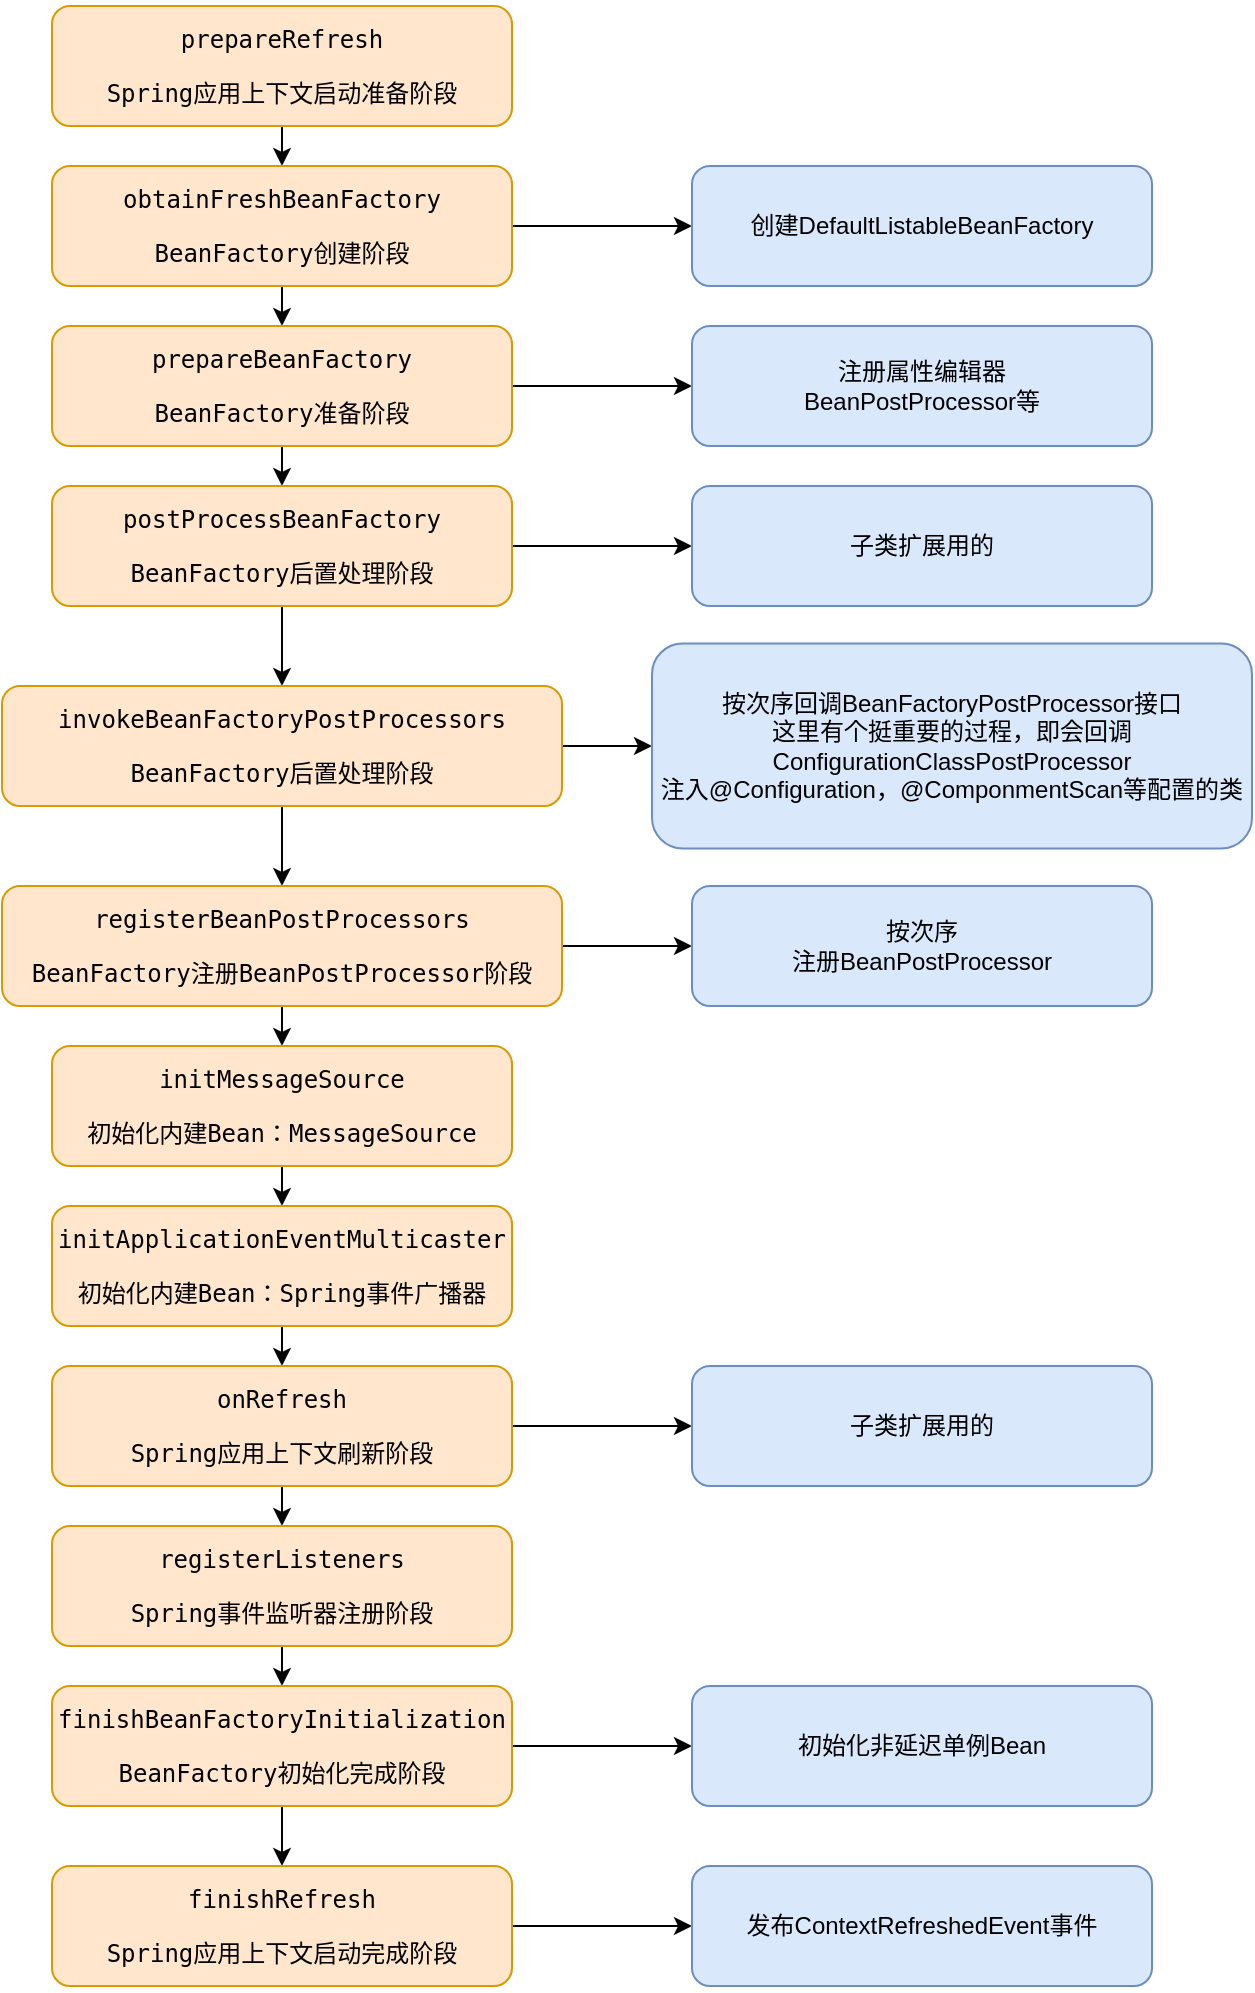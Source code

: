 <mxfile version="14.7.2" type="github">
  <diagram id="kLsYasOdGUmhZC9lge7m" name="Page-1">
    <mxGraphModel dx="946" dy="536" grid="1" gridSize="10" guides="1" tooltips="1" connect="1" arrows="1" fold="1" page="1" pageScale="1" pageWidth="827" pageHeight="1169" math="0" shadow="0">
      <root>
        <mxCell id="0" />
        <mxCell id="1" parent="0" />
        <mxCell id="e45NFFB2VGsFQEbj2ULG-1" style="edgeStyle=orthogonalEdgeStyle;rounded=0;orthogonalLoop=1;jettySize=auto;html=1;exitX=0.5;exitY=1;exitDx=0;exitDy=0;entryX=0.5;entryY=0;entryDx=0;entryDy=0;" parent="1" source="uri3sdBIFzThefUR668S-3" target="uri3sdBIFzThefUR668S-4" edge="1">
          <mxGeometry relative="1" as="geometry" />
        </mxCell>
        <mxCell id="uri3sdBIFzThefUR668S-3" value="&lt;pre&gt;prepareRefresh&lt;/pre&gt;&lt;pre&gt;Spring应用上下文启动准备阶段&lt;/pre&gt;" style="rounded=1;whiteSpace=wrap;html=1;fillColor=#ffe6cc;strokeColor=#d79b00;" parent="1" vertex="1">
          <mxGeometry x="340" y="160" width="230" height="60" as="geometry" />
        </mxCell>
        <mxCell id="e45NFFB2VGsFQEbj2ULG-2" style="edgeStyle=orthogonalEdgeStyle;rounded=0;orthogonalLoop=1;jettySize=auto;html=1;exitX=0.5;exitY=1;exitDx=0;exitDy=0;entryX=0.5;entryY=0;entryDx=0;entryDy=0;" parent="1" source="uri3sdBIFzThefUR668S-4" target="uri3sdBIFzThefUR668S-5" edge="1">
          <mxGeometry relative="1" as="geometry" />
        </mxCell>
        <mxCell id="e45NFFB2VGsFQEbj2ULG-14" style="edgeStyle=orthogonalEdgeStyle;rounded=0;orthogonalLoop=1;jettySize=auto;html=1;exitX=1;exitY=0.5;exitDx=0;exitDy=0;entryX=0;entryY=0.5;entryDx=0;entryDy=0;" parent="1" source="uri3sdBIFzThefUR668S-4" target="e45NFFB2VGsFQEbj2ULG-13" edge="1">
          <mxGeometry relative="1" as="geometry" />
        </mxCell>
        <mxCell id="uri3sdBIFzThefUR668S-4" value="&lt;pre&gt;&lt;pre&gt;obtainFreshBeanFactory&lt;/pre&gt;&lt;pre&gt;BeanFactory创建阶段&lt;/pre&gt;&lt;/pre&gt;" style="rounded=1;whiteSpace=wrap;html=1;fillColor=#ffe6cc;strokeColor=#d79b00;" parent="1" vertex="1">
          <mxGeometry x="340" y="240" width="230" height="60" as="geometry" />
        </mxCell>
        <mxCell id="e45NFFB2VGsFQEbj2ULG-3" style="edgeStyle=orthogonalEdgeStyle;rounded=0;orthogonalLoop=1;jettySize=auto;html=1;exitX=0.5;exitY=1;exitDx=0;exitDy=0;entryX=0.5;entryY=0;entryDx=0;entryDy=0;" parent="1" source="uri3sdBIFzThefUR668S-5" target="uri3sdBIFzThefUR668S-6" edge="1">
          <mxGeometry relative="1" as="geometry" />
        </mxCell>
        <mxCell id="e45NFFB2VGsFQEbj2ULG-16" style="edgeStyle=orthogonalEdgeStyle;rounded=0;orthogonalLoop=1;jettySize=auto;html=1;exitX=1;exitY=0.5;exitDx=0;exitDy=0;entryX=0;entryY=0.5;entryDx=0;entryDy=0;" parent="1" source="uri3sdBIFzThefUR668S-5" target="e45NFFB2VGsFQEbj2ULG-15" edge="1">
          <mxGeometry relative="1" as="geometry" />
        </mxCell>
        <mxCell id="uri3sdBIFzThefUR668S-5" value="&lt;pre&gt;&lt;pre&gt;prepareBeanFactory&lt;/pre&gt;&lt;pre&gt;BeanFactory准备阶段&lt;br&gt;&lt;/pre&gt;&lt;/pre&gt;" style="rounded=1;whiteSpace=wrap;html=1;fillColor=#ffe6cc;strokeColor=#d79b00;" parent="1" vertex="1">
          <mxGeometry x="340" y="320" width="230" height="60" as="geometry" />
        </mxCell>
        <mxCell id="e45NFFB2VGsFQEbj2ULG-5" style="edgeStyle=orthogonalEdgeStyle;rounded=0;orthogonalLoop=1;jettySize=auto;html=1;exitX=0.5;exitY=1;exitDx=0;exitDy=0;entryX=0.5;entryY=0;entryDx=0;entryDy=0;" parent="1" source="uri3sdBIFzThefUR668S-6" target="uri3sdBIFzThefUR668S-7" edge="1">
          <mxGeometry relative="1" as="geometry" />
        </mxCell>
        <mxCell id="e45NFFB2VGsFQEbj2ULG-18" style="edgeStyle=orthogonalEdgeStyle;rounded=0;orthogonalLoop=1;jettySize=auto;html=1;exitX=1;exitY=0.5;exitDx=0;exitDy=0;entryX=0;entryY=0.5;entryDx=0;entryDy=0;" parent="1" source="uri3sdBIFzThefUR668S-6" target="e45NFFB2VGsFQEbj2ULG-17" edge="1">
          <mxGeometry relative="1" as="geometry" />
        </mxCell>
        <mxCell id="uri3sdBIFzThefUR668S-6" value="&lt;pre&gt;&lt;pre&gt;postProcessBeanFactory&lt;/pre&gt;&lt;pre&gt;BeanFactory后置处理阶段&lt;br&gt;&lt;/pre&gt;&lt;/pre&gt;" style="rounded=1;whiteSpace=wrap;html=1;fillColor=#ffe6cc;strokeColor=#d79b00;" parent="1" vertex="1">
          <mxGeometry x="340" y="400" width="230" height="60" as="geometry" />
        </mxCell>
        <mxCell id="e45NFFB2VGsFQEbj2ULG-6" style="edgeStyle=orthogonalEdgeStyle;rounded=0;orthogonalLoop=1;jettySize=auto;html=1;exitX=0.5;exitY=1;exitDx=0;exitDy=0;entryX=0.5;entryY=0;entryDx=0;entryDy=0;" parent="1" source="uri3sdBIFzThefUR668S-7" target="uri3sdBIFzThefUR668S-8" edge="1">
          <mxGeometry relative="1" as="geometry" />
        </mxCell>
        <mxCell id="e45NFFB2VGsFQEbj2ULG-28" style="edgeStyle=orthogonalEdgeStyle;rounded=0;orthogonalLoop=1;jettySize=auto;html=1;exitX=1;exitY=0.5;exitDx=0;exitDy=0;entryX=0;entryY=0.5;entryDx=0;entryDy=0;" parent="1" source="uri3sdBIFzThefUR668S-7" target="e45NFFB2VGsFQEbj2ULG-19" edge="1">
          <mxGeometry relative="1" as="geometry" />
        </mxCell>
        <mxCell id="uri3sdBIFzThefUR668S-7" value="&lt;pre&gt;&lt;pre&gt;&lt;pre&gt;invokeBeanFactoryPostProcessors&lt;/pre&gt;&lt;pre&gt;BeanFactory后置处理阶段&lt;/pre&gt;&lt;/pre&gt;&lt;/pre&gt;" style="rounded=1;whiteSpace=wrap;html=1;fillColor=#ffe6cc;strokeColor=#d79b00;" parent="1" vertex="1">
          <mxGeometry x="315" y="500" width="280" height="60" as="geometry" />
        </mxCell>
        <mxCell id="e45NFFB2VGsFQEbj2ULG-7" style="edgeStyle=orthogonalEdgeStyle;rounded=0;orthogonalLoop=1;jettySize=auto;html=1;exitX=0.5;exitY=1;exitDx=0;exitDy=0;entryX=0.5;entryY=0;entryDx=0;entryDy=0;" parent="1" source="uri3sdBIFzThefUR668S-8" target="uri3sdBIFzThefUR668S-9" edge="1">
          <mxGeometry relative="1" as="geometry" />
        </mxCell>
        <mxCell id="e45NFFB2VGsFQEbj2ULG-29" style="edgeStyle=orthogonalEdgeStyle;rounded=0;orthogonalLoop=1;jettySize=auto;html=1;exitX=1;exitY=0.5;exitDx=0;exitDy=0;entryX=0;entryY=0.5;entryDx=0;entryDy=0;" parent="1" source="uri3sdBIFzThefUR668S-8" target="e45NFFB2VGsFQEbj2ULG-20" edge="1">
          <mxGeometry relative="1" as="geometry" />
        </mxCell>
        <mxCell id="uri3sdBIFzThefUR668S-8" value="&lt;pre&gt;&lt;pre&gt;&lt;pre&gt;&lt;pre&gt;registerBeanPostProcessors&lt;/pre&gt;&lt;pre&gt;BeanFactory注册BeanPostProcessor阶段&lt;br&gt;&lt;/pre&gt;&lt;/pre&gt;&lt;/pre&gt;&lt;/pre&gt;" style="rounded=1;whiteSpace=wrap;html=1;fillColor=#ffe6cc;strokeColor=#d79b00;" parent="1" vertex="1">
          <mxGeometry x="315" y="600" width="280" height="60" as="geometry" />
        </mxCell>
        <mxCell id="e45NFFB2VGsFQEbj2ULG-8" style="edgeStyle=orthogonalEdgeStyle;rounded=0;orthogonalLoop=1;jettySize=auto;html=1;exitX=0.5;exitY=1;exitDx=0;exitDy=0;entryX=0.5;entryY=0;entryDx=0;entryDy=0;" parent="1" source="uri3sdBIFzThefUR668S-9" target="uri3sdBIFzThefUR668S-10" edge="1">
          <mxGeometry relative="1" as="geometry" />
        </mxCell>
        <mxCell id="uri3sdBIFzThefUR668S-9" value="&lt;pre&gt;&lt;pre&gt;&lt;pre&gt;&lt;pre&gt;&lt;pre&gt;initMessageSource&lt;/pre&gt;&lt;pre&gt;初始化内建Bean：MessageSource&lt;br&gt;&lt;/pre&gt;&lt;/pre&gt;&lt;/pre&gt;&lt;/pre&gt;&lt;/pre&gt;" style="rounded=1;whiteSpace=wrap;html=1;fillColor=#ffe6cc;strokeColor=#d79b00;" parent="1" vertex="1">
          <mxGeometry x="340" y="680" width="230" height="60" as="geometry" />
        </mxCell>
        <mxCell id="e45NFFB2VGsFQEbj2ULG-9" style="edgeStyle=orthogonalEdgeStyle;rounded=0;orthogonalLoop=1;jettySize=auto;html=1;exitX=0.5;exitY=1;exitDx=0;exitDy=0;entryX=0.5;entryY=0;entryDx=0;entryDy=0;" parent="1" source="uri3sdBIFzThefUR668S-10" target="uri3sdBIFzThefUR668S-11" edge="1">
          <mxGeometry relative="1" as="geometry" />
        </mxCell>
        <mxCell id="uri3sdBIFzThefUR668S-10" value="&lt;pre&gt;&lt;pre&gt;&lt;pre&gt;&lt;pre&gt;&lt;pre&gt;&lt;pre&gt;initApplicationEventMulticaster&lt;/pre&gt;&lt;pre&gt;初始化内建Bean：Spring事件广播器&lt;br&gt;&lt;/pre&gt;&lt;/pre&gt;&lt;/pre&gt;&lt;/pre&gt;&lt;/pre&gt;&lt;/pre&gt;" style="rounded=1;whiteSpace=wrap;html=1;fillColor=#ffe6cc;strokeColor=#d79b00;" parent="1" vertex="1">
          <mxGeometry x="340" y="760" width="230" height="60" as="geometry" />
        </mxCell>
        <mxCell id="e45NFFB2VGsFQEbj2ULG-10" style="edgeStyle=orthogonalEdgeStyle;rounded=0;orthogonalLoop=1;jettySize=auto;html=1;exitX=0.5;exitY=1;exitDx=0;exitDy=0;entryX=0.5;entryY=0;entryDx=0;entryDy=0;" parent="1" source="uri3sdBIFzThefUR668S-11" target="uri3sdBIFzThefUR668S-12" edge="1">
          <mxGeometry relative="1" as="geometry" />
        </mxCell>
        <mxCell id="e45NFFB2VGsFQEbj2ULG-27" style="edgeStyle=orthogonalEdgeStyle;rounded=0;orthogonalLoop=1;jettySize=auto;html=1;exitX=1;exitY=0.5;exitDx=0;exitDy=0;entryX=0;entryY=0.5;entryDx=0;entryDy=0;" parent="1" source="uri3sdBIFzThefUR668S-11" target="e45NFFB2VGsFQEbj2ULG-21" edge="1">
          <mxGeometry relative="1" as="geometry" />
        </mxCell>
        <mxCell id="uri3sdBIFzThefUR668S-11" value="&lt;pre&gt;&lt;pre&gt;&lt;pre&gt;&lt;pre&gt;&lt;pre&gt;&lt;pre&gt;onRefresh&lt;/pre&gt;&lt;pre&gt;Spring应用上下文刷新阶段&lt;br&gt;&lt;/pre&gt;&lt;/pre&gt;&lt;/pre&gt;&lt;/pre&gt;&lt;/pre&gt;&lt;/pre&gt;" style="rounded=1;whiteSpace=wrap;html=1;fillColor=#ffe6cc;strokeColor=#d79b00;" parent="1" vertex="1">
          <mxGeometry x="340" y="840" width="230" height="60" as="geometry" />
        </mxCell>
        <mxCell id="e45NFFB2VGsFQEbj2ULG-11" style="edgeStyle=orthogonalEdgeStyle;rounded=0;orthogonalLoop=1;jettySize=auto;html=1;exitX=0.5;exitY=1;exitDx=0;exitDy=0;" parent="1" source="uri3sdBIFzThefUR668S-12" edge="1">
          <mxGeometry relative="1" as="geometry">
            <mxPoint x="455" y="1000" as="targetPoint" />
          </mxGeometry>
        </mxCell>
        <mxCell id="uri3sdBIFzThefUR668S-12" value="&lt;pre&gt;&lt;pre&gt;&lt;pre&gt;&lt;pre&gt;&lt;pre&gt;&lt;pre&gt;registerListeners&lt;/pre&gt;&lt;pre&gt;Spring事件监听器注册阶段&lt;br&gt;&lt;/pre&gt;&lt;/pre&gt;&lt;/pre&gt;&lt;/pre&gt;&lt;/pre&gt;&lt;/pre&gt;" style="rounded=1;whiteSpace=wrap;html=1;fillColor=#ffe6cc;strokeColor=#d79b00;" parent="1" vertex="1">
          <mxGeometry x="340" y="920" width="230" height="60" as="geometry" />
        </mxCell>
        <mxCell id="e45NFFB2VGsFQEbj2ULG-12" style="edgeStyle=orthogonalEdgeStyle;rounded=0;orthogonalLoop=1;jettySize=auto;html=1;exitX=0.5;exitY=1;exitDx=0;exitDy=0;entryX=0.5;entryY=0;entryDx=0;entryDy=0;" parent="1" source="uri3sdBIFzThefUR668S-13" target="uri3sdBIFzThefUR668S-14" edge="1">
          <mxGeometry relative="1" as="geometry" />
        </mxCell>
        <mxCell id="e45NFFB2VGsFQEbj2ULG-26" style="edgeStyle=orthogonalEdgeStyle;rounded=0;orthogonalLoop=1;jettySize=auto;html=1;exitX=1;exitY=0.5;exitDx=0;exitDy=0;entryX=0;entryY=0.5;entryDx=0;entryDy=0;" parent="1" source="uri3sdBIFzThefUR668S-13" target="e45NFFB2VGsFQEbj2ULG-23" edge="1">
          <mxGeometry relative="1" as="geometry" />
        </mxCell>
        <mxCell id="uri3sdBIFzThefUR668S-13" value="&lt;pre&gt;&lt;pre&gt;&lt;pre&gt;&lt;pre&gt;&lt;pre&gt;&lt;pre&gt;&lt;pre&gt;finishBeanFactoryInitialization&lt;/pre&gt;&lt;pre&gt;BeanFactory初始化完成阶段&lt;br&gt;&lt;/pre&gt;&lt;/pre&gt;&lt;/pre&gt;&lt;/pre&gt;&lt;/pre&gt;&lt;/pre&gt;&lt;/pre&gt;" style="rounded=1;whiteSpace=wrap;html=1;fillColor=#ffe6cc;strokeColor=#d79b00;" parent="1" vertex="1">
          <mxGeometry x="340" y="1000" width="230" height="60" as="geometry" />
        </mxCell>
        <mxCell id="e45NFFB2VGsFQEbj2ULG-25" style="edgeStyle=orthogonalEdgeStyle;rounded=0;orthogonalLoop=1;jettySize=auto;html=1;exitX=1;exitY=0.5;exitDx=0;exitDy=0;entryX=0;entryY=0.5;entryDx=0;entryDy=0;" parent="1" source="uri3sdBIFzThefUR668S-14" target="e45NFFB2VGsFQEbj2ULG-24" edge="1">
          <mxGeometry relative="1" as="geometry" />
        </mxCell>
        <mxCell id="uri3sdBIFzThefUR668S-14" value="&lt;pre&gt;&lt;pre&gt;&lt;pre&gt;&lt;pre&gt;&lt;pre&gt;&lt;pre&gt;&lt;pre&gt;&lt;pre&gt;finishRefresh&lt;/pre&gt;&lt;pre&gt;Spring应用上下文启动完成阶段&lt;br&gt;&lt;/pre&gt;&lt;/pre&gt;&lt;/pre&gt;&lt;/pre&gt;&lt;/pre&gt;&lt;/pre&gt;&lt;/pre&gt;&lt;/pre&gt;" style="rounded=1;whiteSpace=wrap;html=1;fillColor=#ffe6cc;strokeColor=#d79b00;" parent="1" vertex="1">
          <mxGeometry x="340" y="1090" width="230" height="60" as="geometry" />
        </mxCell>
        <mxCell id="e45NFFB2VGsFQEbj2ULG-13" value="创建DefaultListableBeanFactory&lt;span style=&quot;color: rgba(0 , 0 , 0 , 0) ; font-family: monospace ; font-size: 0px&quot;&gt;%3CmxGraphModel%3E%3Croot%3E%3CmxCell%20id%3D%220%22%2F%3E%3CmxCell%20id%3D%221%22%20parent%3D%220%22%2F%3E%3CmxCell%20id%3D%222%22%20value%3D%22%26lt%3Bpre%26gt%3B%26lt%3Bpre%26gt%3BobtainFreshBeanFactory%26lt%3B%2Fpre%26gt%3B%26lt%3Bpre%26gt%3BBeanFactory%E5%88%9B%E5%BB%BA%E9%98%B6%E6%AE%B5%26lt%3B%2Fpre%26gt%3B%26lt%3B%2Fpre%26gt%3B%22%20style%3D%22rounded%3D1%3BwhiteSpace%3Dwrap%3Bhtml%3D1%3B%22%20vertex%3D%221%22%20parent%3D%221%22%3E%3CmxGeometry%20x%3D%22340%22%20y%3D%22250%22%20width%3D%22230%22%20height%3D%2260%22%20as%3D%22geometry%22%2F%3E%3C%2FmxCell%3E%3C%2Froot%3E%3C%2FmxGraphModel%3E&lt;/span&gt;" style="rounded=1;whiteSpace=wrap;html=1;fillColor=#dae8fc;strokeColor=#6c8ebf;" parent="1" vertex="1">
          <mxGeometry x="660" y="240" width="230" height="60" as="geometry" />
        </mxCell>
        <mxCell id="e45NFFB2VGsFQEbj2ULG-15" value="注册属性编辑器&lt;br&gt;BeanPostProcessor等" style="rounded=1;whiteSpace=wrap;html=1;fillColor=#dae8fc;strokeColor=#6c8ebf;" parent="1" vertex="1">
          <mxGeometry x="660" y="320" width="230" height="60" as="geometry" />
        </mxCell>
        <mxCell id="e45NFFB2VGsFQEbj2ULG-17" value="子类扩展用的" style="rounded=1;whiteSpace=wrap;html=1;fillColor=#dae8fc;strokeColor=#6c8ebf;" parent="1" vertex="1">
          <mxGeometry x="660" y="400" width="230" height="60" as="geometry" />
        </mxCell>
        <mxCell id="e45NFFB2VGsFQEbj2ULG-19" value="按次序回调BeanFactoryPostProcessor接口&lt;br&gt;这里有个挺重要的过程，即会回调ConfigurationClassPostProcessor&lt;br&gt;注入@Configuration，@ComponmentScan等配置的类" style="rounded=1;whiteSpace=wrap;html=1;fillColor=#dae8fc;strokeColor=#6c8ebf;" parent="1" vertex="1">
          <mxGeometry x="640" y="478.75" width="300" height="102.5" as="geometry" />
        </mxCell>
        <mxCell id="e45NFFB2VGsFQEbj2ULG-20" value="按次序&lt;br&gt;注册&lt;span&gt;BeanPostProcessor&lt;/span&gt;" style="rounded=1;whiteSpace=wrap;html=1;fillColor=#dae8fc;strokeColor=#6c8ebf;" parent="1" vertex="1">
          <mxGeometry x="660" y="600" width="230" height="60" as="geometry" />
        </mxCell>
        <mxCell id="e45NFFB2VGsFQEbj2ULG-21" value="子类扩展用的" style="rounded=1;whiteSpace=wrap;html=1;fillColor=#dae8fc;strokeColor=#6c8ebf;" parent="1" vertex="1">
          <mxGeometry x="660" y="840" width="230" height="60" as="geometry" />
        </mxCell>
        <mxCell id="e45NFFB2VGsFQEbj2ULG-23" value="初始化非延迟单例Bean" style="rounded=1;whiteSpace=wrap;html=1;fillColor=#dae8fc;strokeColor=#6c8ebf;" parent="1" vertex="1">
          <mxGeometry x="660" y="1000" width="230" height="60" as="geometry" />
        </mxCell>
        <mxCell id="e45NFFB2VGsFQEbj2ULG-24" value="发布ContextRefreshedEvent事件" style="rounded=1;whiteSpace=wrap;html=1;fillColor=#dae8fc;strokeColor=#6c8ebf;" parent="1" vertex="1">
          <mxGeometry x="660" y="1090" width="230" height="60" as="geometry" />
        </mxCell>
      </root>
    </mxGraphModel>
  </diagram>
</mxfile>
